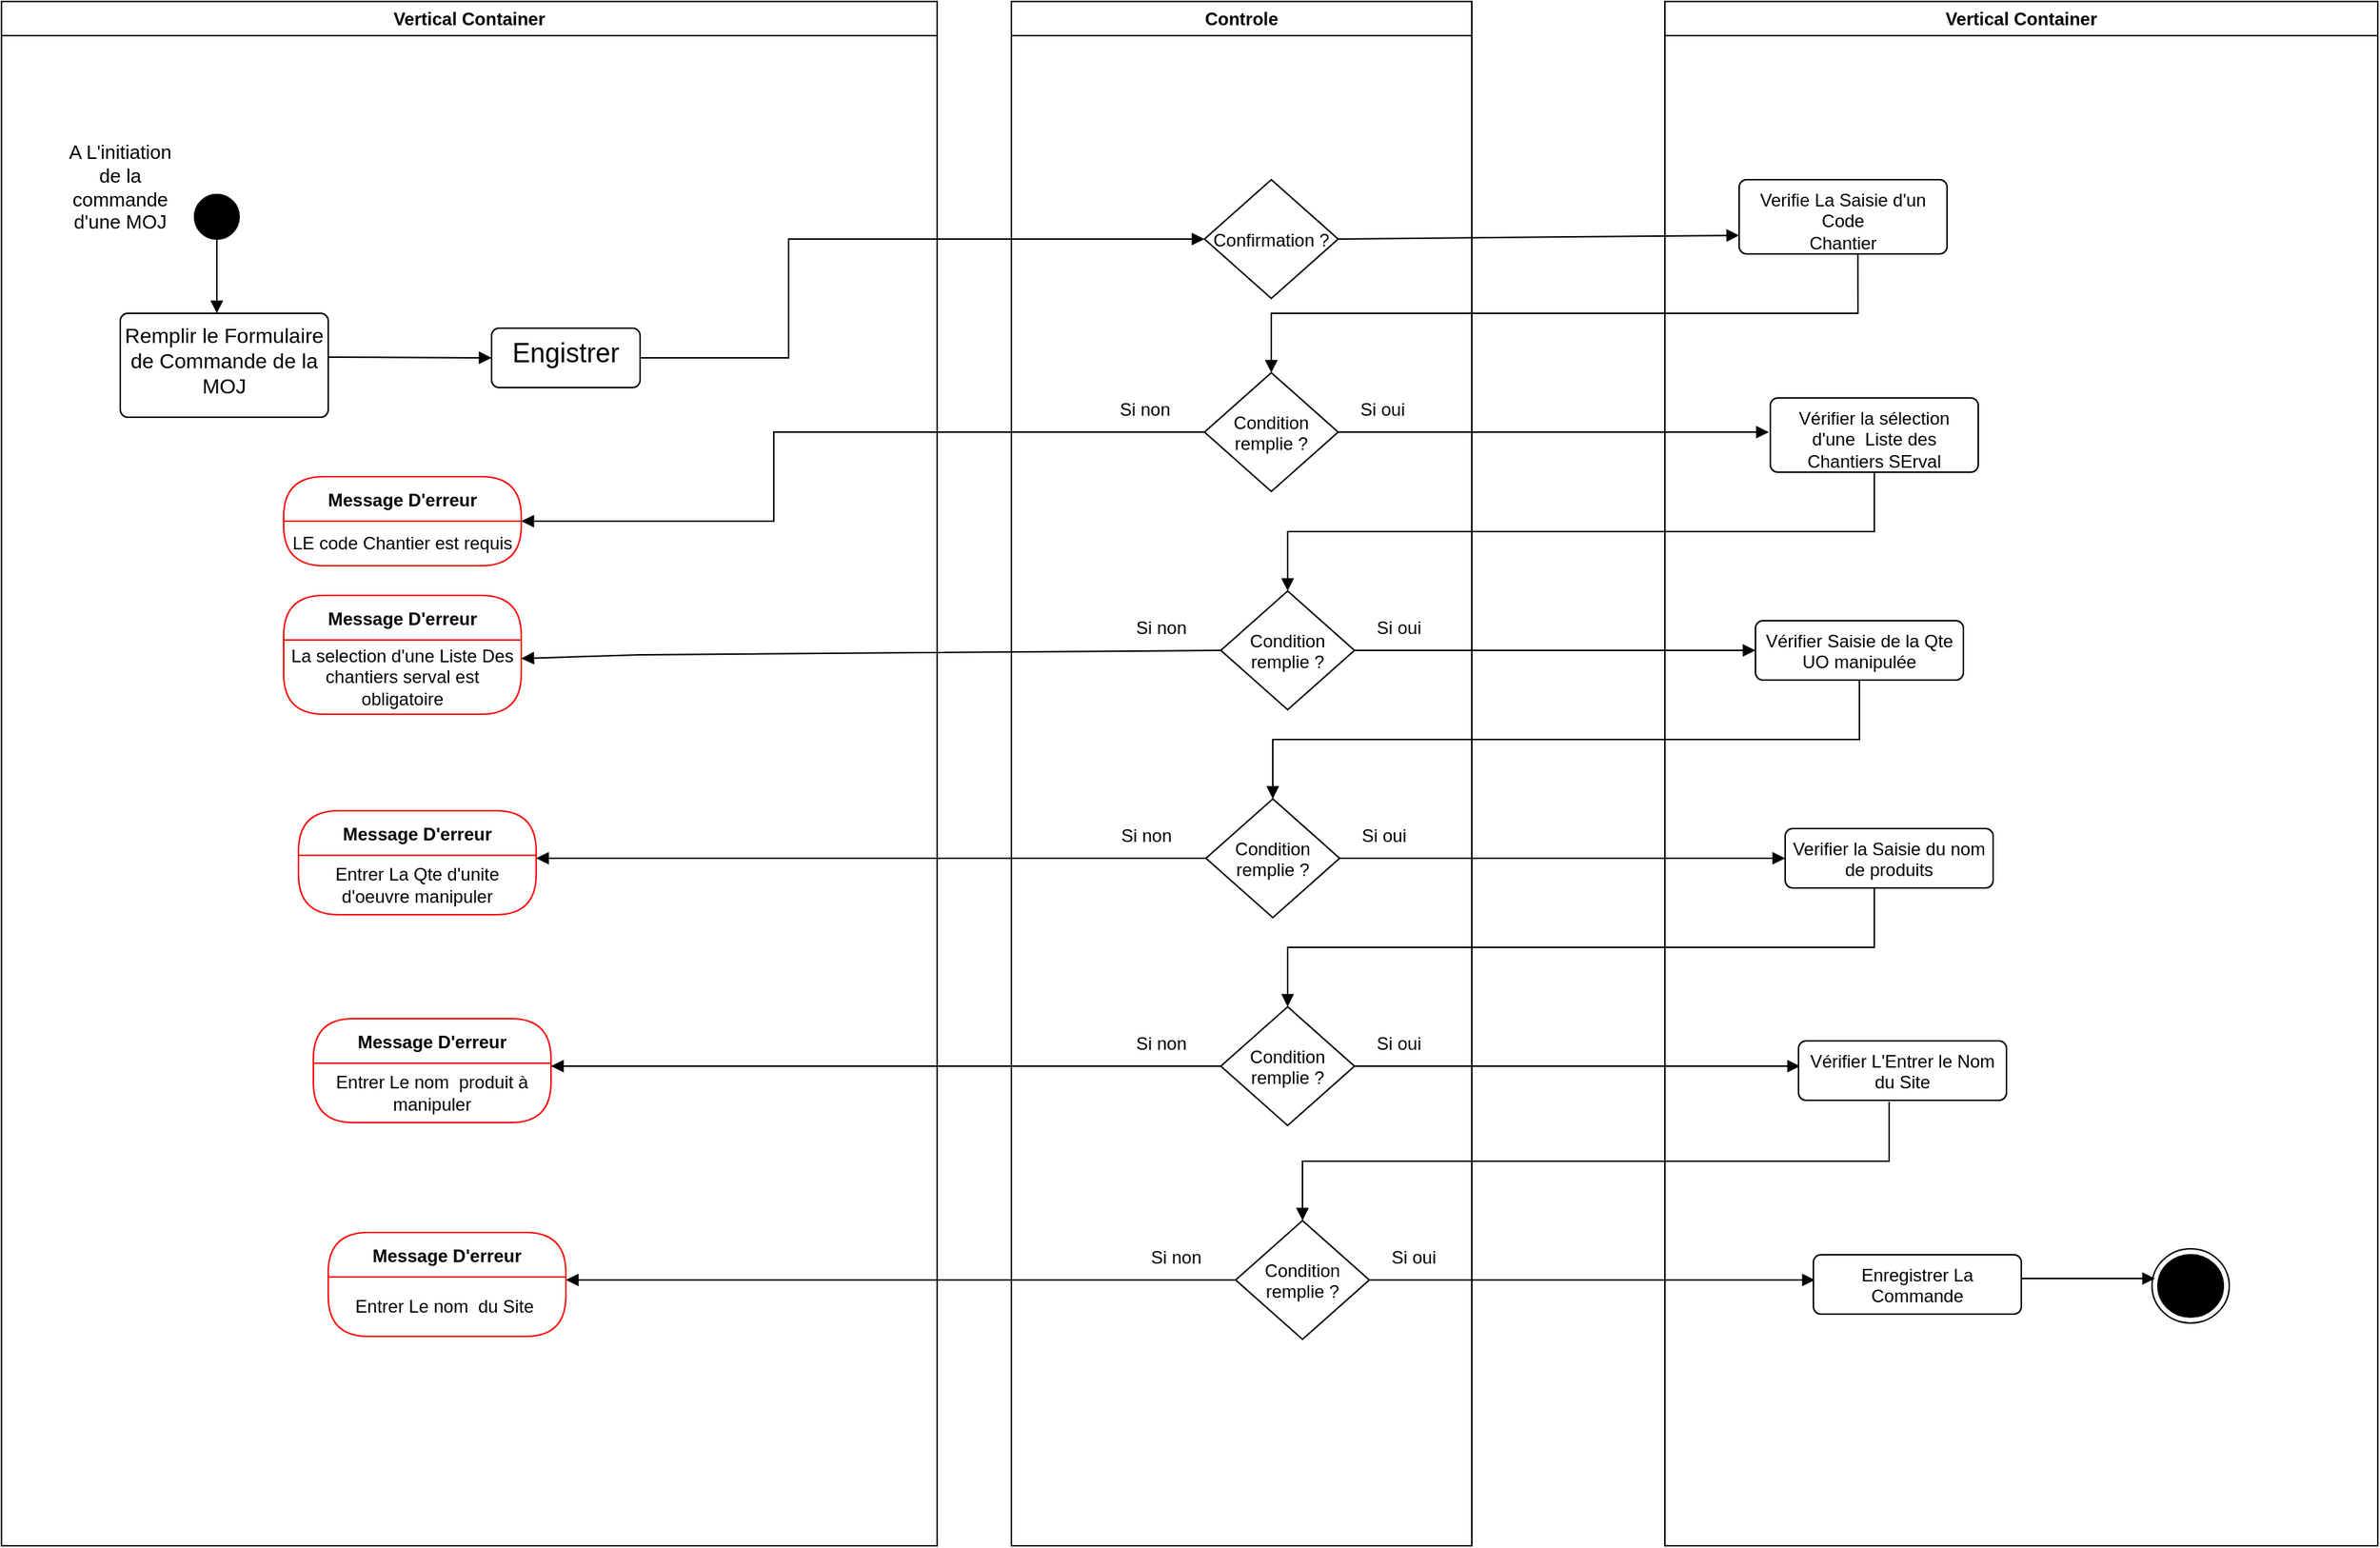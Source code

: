 <mxfile version="24.6.4" type="github">
  <diagram name="Page-1" id="NyA2IElr3FsPATvNQ_VV">
    <mxGraphModel dx="2533" dy="931" grid="1" gridSize="10" guides="1" tooltips="1" connect="1" arrows="1" fold="1" page="1" pageScale="1" pageWidth="827" pageHeight="1169" math="0" shadow="0">
      <root>
        <mxCell id="0" />
        <mxCell id="1" parent="0" />
        <mxCell id="3MOWyQ5IZcK24Nogad88-1" value="Vertical Container" style="swimlane;whiteSpace=wrap;html=1;" parent="1" vertex="1">
          <mxGeometry x="-800" y="40" width="630" height="1040" as="geometry">
            <mxRectangle x="-800" y="40" width="140" height="30" as="alternateBounds" />
          </mxGeometry>
        </mxCell>
        <mxCell id="3MOWyQ5IZcK24Nogad88-4" value="" style="ellipse;fillColor=strokeColor;html=1;" parent="3MOWyQ5IZcK24Nogad88-1" vertex="1">
          <mxGeometry x="130" y="130" width="30" height="30" as="geometry" />
        </mxCell>
        <mxCell id="3MOWyQ5IZcK24Nogad88-6" value="" style="html=1;verticalAlign=bottom;labelBackgroundColor=none;endArrow=block;endFill=1;rounded=0;exitX=0.5;exitY=1;exitDx=0;exitDy=0;" parent="3MOWyQ5IZcK24Nogad88-1" source="3MOWyQ5IZcK24Nogad88-4" edge="1">
          <mxGeometry width="160" relative="1" as="geometry">
            <mxPoint x="170" y="390" as="sourcePoint" />
            <mxPoint x="145" y="210" as="targetPoint" />
          </mxGeometry>
        </mxCell>
        <mxCell id="3MOWyQ5IZcK24Nogad88-7" value="&lt;span style=&quot;font-size: 13px;&quot;&gt;A L&#39;initiation de la commande d&#39;une MOJ&lt;/span&gt;" style="text;html=1;align=center;verticalAlign=middle;whiteSpace=wrap;rounded=0;" parent="3MOWyQ5IZcK24Nogad88-1" vertex="1">
          <mxGeometry x="40" y="80" width="80" height="90" as="geometry" />
        </mxCell>
        <mxCell id="3MOWyQ5IZcK24Nogad88-8" value="&lt;font style=&quot;font-size: 14px;&quot;&gt;Remplir le Formulaire de Commande de la MOJ&lt;/font&gt;" style="html=1;align=center;verticalAlign=top;rounded=1;absoluteArcSize=1;arcSize=10;dashed=0;whiteSpace=wrap;" parent="3MOWyQ5IZcK24Nogad88-1" vertex="1">
          <mxGeometry x="80" y="210" width="140" height="70" as="geometry" />
        </mxCell>
        <mxCell id="3MOWyQ5IZcK24Nogad88-64" value="Message D&#39;erreur" style="swimlane;fontStyle=1;align=center;verticalAlign=middle;childLayout=stackLayout;horizontal=1;startSize=30;horizontalStack=0;resizeParent=0;resizeLast=1;container=0;fontColor=#000000;collapsible=0;rounded=1;arcSize=30;strokeColor=#ff0000;fillColor=#ffffff;swimlaneFillColor=#ffffff;dropTarget=0;labelBorderColor=none;labelBackgroundColor=none;" parent="3MOWyQ5IZcK24Nogad88-1" vertex="1">
          <mxGeometry x="190" y="320" width="160" height="60" as="geometry" />
        </mxCell>
        <mxCell id="3MOWyQ5IZcK24Nogad88-65" value="LE code Chantier est requis" style="text;html=1;strokeColor=none;fillColor=none;align=center;verticalAlign=middle;spacingLeft=4;spacingRight=4;whiteSpace=wrap;overflow=hidden;rotatable=0;fontColor=#000000;" parent="3MOWyQ5IZcK24Nogad88-64" vertex="1">
          <mxGeometry y="30" width="160" height="30" as="geometry" />
        </mxCell>
        <mxCell id="3MOWyQ5IZcK24Nogad88-90" value="Message D&#39;erreur" style="swimlane;fontStyle=1;align=center;verticalAlign=middle;childLayout=stackLayout;horizontal=1;startSize=30;horizontalStack=0;resizeParent=0;resizeLast=1;container=0;fontColor=#000000;collapsible=0;rounded=1;arcSize=30;strokeColor=#ff0000;fillColor=#ffffff;swimlaneFillColor=#ffffff;dropTarget=0;labelBorderColor=none;labelBackgroundColor=none;" parent="3MOWyQ5IZcK24Nogad88-1" vertex="1">
          <mxGeometry x="200" y="545" width="160" height="70" as="geometry" />
        </mxCell>
        <mxCell id="3MOWyQ5IZcK24Nogad88-91" value="Entrer La Qte d&#39;unite d&#39;oeuvre manipuler" style="text;html=1;strokeColor=none;fillColor=none;align=center;verticalAlign=middle;spacingLeft=4;spacingRight=4;whiteSpace=wrap;overflow=hidden;rotatable=0;fontColor=#000000;" parent="3MOWyQ5IZcK24Nogad88-90" vertex="1">
          <mxGeometry y="30" width="160" height="40" as="geometry" />
        </mxCell>
        <mxCell id="3MOWyQ5IZcK24Nogad88-75" value="Message D&#39;erreur" style="swimlane;fontStyle=1;align=center;verticalAlign=middle;childLayout=stackLayout;horizontal=1;startSize=30;horizontalStack=0;resizeParent=0;resizeLast=1;container=0;fontColor=#000000;collapsible=0;rounded=1;arcSize=30;strokeColor=#ff0000;fillColor=#ffffff;swimlaneFillColor=#ffffff;dropTarget=0;labelBorderColor=none;labelBackgroundColor=none;" parent="3MOWyQ5IZcK24Nogad88-1" vertex="1">
          <mxGeometry x="190" y="400" width="160" height="80" as="geometry" />
        </mxCell>
        <mxCell id="3MOWyQ5IZcK24Nogad88-76" value="La selection d&#39;une Liste Des chantiers serval est obligatoire" style="text;html=1;strokeColor=none;fillColor=none;align=center;verticalAlign=middle;spacingLeft=4;spacingRight=4;whiteSpace=wrap;overflow=hidden;rotatable=0;fontColor=#000000;" parent="3MOWyQ5IZcK24Nogad88-75" vertex="1">
          <mxGeometry y="30" width="160" height="50" as="geometry" />
        </mxCell>
        <mxCell id="3MOWyQ5IZcK24Nogad88-127" value="&lt;font style=&quot;font-size: 18px;&quot;&gt;Engistrer&lt;/font&gt;" style="html=1;align=center;verticalAlign=top;rounded=1;absoluteArcSize=1;arcSize=10;dashed=0;whiteSpace=wrap;" parent="3MOWyQ5IZcK24Nogad88-1" vertex="1">
          <mxGeometry x="330" y="220" width="100" height="40" as="geometry" />
        </mxCell>
        <mxCell id="3MOWyQ5IZcK24Nogad88-128" value="" style="html=1;verticalAlign=bottom;labelBackgroundColor=none;endArrow=block;endFill=1;rounded=0;entryX=0;entryY=0.5;entryDx=0;entryDy=0;" parent="3MOWyQ5IZcK24Nogad88-1" target="3MOWyQ5IZcK24Nogad88-127" edge="1">
          <mxGeometry width="160" relative="1" as="geometry">
            <mxPoint x="220" y="239.44" as="sourcePoint" />
            <mxPoint x="300" y="239.44" as="targetPoint" />
          </mxGeometry>
        </mxCell>
        <mxCell id="3MOWyQ5IZcK24Nogad88-2" value="Controle" style="swimlane;whiteSpace=wrap;html=1;" parent="1" vertex="1">
          <mxGeometry x="-120" y="40" width="310" height="1040" as="geometry">
            <mxRectangle x="90" y="40" width="90" height="30" as="alternateBounds" />
          </mxGeometry>
        </mxCell>
        <mxCell id="3MOWyQ5IZcK24Nogad88-10" value="Confirmation ?" style="rhombus;" parent="3MOWyQ5IZcK24Nogad88-2" vertex="1">
          <mxGeometry x="130" y="120" width="90" height="80" as="geometry" />
        </mxCell>
        <mxCell id="3MOWyQ5IZcK24Nogad88-55" value="Condition&#xa;remplie ?" style="rhombus;" parent="3MOWyQ5IZcK24Nogad88-2" vertex="1">
          <mxGeometry x="130" y="250" width="90" height="80" as="geometry" />
        </mxCell>
        <mxCell id="3MOWyQ5IZcK24Nogad88-68" value="Si non" style="text;html=1;align=center;verticalAlign=middle;whiteSpace=wrap;rounded=0;" parent="3MOWyQ5IZcK24Nogad88-2" vertex="1">
          <mxGeometry x="60" y="260" width="60" height="30" as="geometry" />
        </mxCell>
        <mxCell id="3MOWyQ5IZcK24Nogad88-69" value="Si oui" style="text;html=1;align=center;verticalAlign=middle;whiteSpace=wrap;rounded=0;" parent="3MOWyQ5IZcK24Nogad88-2" vertex="1">
          <mxGeometry x="220" y="260" width="60" height="30" as="geometry" />
        </mxCell>
        <mxCell id="3MOWyQ5IZcK24Nogad88-3" value="Vertical Container" style="swimlane;whiteSpace=wrap;html=1;" parent="1" vertex="1">
          <mxGeometry x="320" y="40" width="480" height="1040" as="geometry" />
        </mxCell>
        <mxCell id="3MOWyQ5IZcK24Nogad88-11" value="Vérifier la sélection d&#39;une&amp;nbsp;&lt;span style=&quot;background-color: initial;&quot;&gt;&amp;nbsp;Liste des Chantiers SErval&lt;/span&gt;" style="html=1;align=center;verticalAlign=top;rounded=1;absoluteArcSize=1;arcSize=10;dashed=0;whiteSpace=wrap;" parent="3MOWyQ5IZcK24Nogad88-3" vertex="1">
          <mxGeometry x="71" y="267" width="140" height="50" as="geometry" />
        </mxCell>
        <mxCell id="3MOWyQ5IZcK24Nogad88-31" value="Vérifier Saisie de la Qte UO manipulée" style="html=1;align=center;verticalAlign=top;rounded=1;absoluteArcSize=1;arcSize=10;dashed=0;whiteSpace=wrap;" parent="3MOWyQ5IZcK24Nogad88-3" vertex="1">
          <mxGeometry x="61" y="417" width="140" height="40" as="geometry" />
        </mxCell>
        <mxCell id="3MOWyQ5IZcK24Nogad88-32" value="Verifier la Saisie du nom de produits" style="html=1;align=center;verticalAlign=top;rounded=1;absoluteArcSize=1;arcSize=10;dashed=0;whiteSpace=wrap;" parent="3MOWyQ5IZcK24Nogad88-3" vertex="1">
          <mxGeometry x="81" y="557" width="140" height="40" as="geometry" />
        </mxCell>
        <mxCell id="3MOWyQ5IZcK24Nogad88-33" value="Vérifier L&#39;Entrer le Nom du Site" style="html=1;align=center;verticalAlign=top;rounded=1;absoluteArcSize=1;arcSize=10;dashed=0;whiteSpace=wrap;" parent="3MOWyQ5IZcK24Nogad88-3" vertex="1">
          <mxGeometry x="90" y="700" width="140" height="40" as="geometry" />
        </mxCell>
        <mxCell id="3MOWyQ5IZcK24Nogad88-14" value="Verifie La Saisie d&#39;un Code&lt;div&gt;Chantier&lt;/div&gt;" style="html=1;align=center;verticalAlign=top;rounded=1;absoluteArcSize=1;arcSize=10;dashed=0;whiteSpace=wrap;" parent="3MOWyQ5IZcK24Nogad88-3" vertex="1">
          <mxGeometry x="50" y="120" width="140" height="50" as="geometry" />
        </mxCell>
        <mxCell id="3MOWyQ5IZcK24Nogad88-125" value="" style="ellipse;html=1;shape=endState;fillColor=strokeColor;" parent="3MOWyQ5IZcK24Nogad88-3" vertex="1">
          <mxGeometry x="328" y="840" width="52" height="50" as="geometry" />
        </mxCell>
        <mxCell id="3MOWyQ5IZcK24Nogad88-126" value="" style="html=1;verticalAlign=bottom;labelBackgroundColor=none;endArrow=block;endFill=1;rounded=0;" parent="3MOWyQ5IZcK24Nogad88-3" edge="1">
          <mxGeometry width="160" relative="1" as="geometry">
            <mxPoint x="240" y="860" as="sourcePoint" />
            <mxPoint x="330" y="860" as="targetPoint" />
          </mxGeometry>
        </mxCell>
        <mxCell id="3MOWyQ5IZcK24Nogad88-42" value="" style="html=1;verticalAlign=bottom;labelBackgroundColor=none;endArrow=block;endFill=1;rounded=0;entryX=0;entryY=0.75;entryDx=0;entryDy=0;" parent="1" target="3MOWyQ5IZcK24Nogad88-14" edge="1">
          <mxGeometry width="160" relative="1" as="geometry">
            <mxPoint x="100" y="200" as="sourcePoint" />
            <mxPoint x="260" y="200" as="targetPoint" />
          </mxGeometry>
        </mxCell>
        <mxCell id="3MOWyQ5IZcK24Nogad88-43" value="" style="html=1;verticalAlign=bottom;labelBackgroundColor=none;endArrow=block;endFill=1;rounded=0;entryX=0.5;entryY=0;entryDx=0;entryDy=0;exitX=0.571;exitY=1;exitDx=0;exitDy=0;exitPerimeter=0;" parent="1" source="3MOWyQ5IZcK24Nogad88-14" target="3MOWyQ5IZcK24Nogad88-55" edge="1">
          <mxGeometry width="160" relative="1" as="geometry">
            <mxPoint x="390" y="280.0" as="sourcePoint" />
            <mxPoint x="460" y="280.0" as="targetPoint" />
            <Array as="points">
              <mxPoint x="450" y="250" />
              <mxPoint x="55" y="250" />
            </Array>
          </mxGeometry>
        </mxCell>
        <mxCell id="3MOWyQ5IZcK24Nogad88-57" value="" style="html=1;verticalAlign=bottom;labelBackgroundColor=none;endArrow=block;endFill=1;rounded=0;exitX=1;exitY=0.5;exitDx=0;exitDy=0;exitPerimeter=0;" parent="1" source="3MOWyQ5IZcK24Nogad88-55" edge="1">
          <mxGeometry width="160" relative="1" as="geometry">
            <mxPoint x="100" y="322" as="sourcePoint" />
            <mxPoint x="390" y="330" as="targetPoint" />
            <Array as="points">
              <mxPoint x="350" y="330" />
            </Array>
          </mxGeometry>
        </mxCell>
        <mxCell id="3MOWyQ5IZcK24Nogad88-67" value="" style="html=1;verticalAlign=bottom;labelBackgroundColor=none;endArrow=block;endFill=1;rounded=0;exitX=0;exitY=0.5;exitDx=0;exitDy=0;entryX=1;entryY=0;entryDx=0;entryDy=0;" parent="1" source="3MOWyQ5IZcK24Nogad88-55" target="3MOWyQ5IZcK24Nogad88-65" edge="1">
          <mxGeometry width="160" relative="1" as="geometry">
            <mxPoint x="10" y="319" as="sourcePoint" />
            <mxPoint x="-530" y="360" as="targetPoint" />
            <Array as="points">
              <mxPoint x="-280" y="330" />
              <mxPoint x="-280" y="390" />
            </Array>
          </mxGeometry>
        </mxCell>
        <mxCell id="3MOWyQ5IZcK24Nogad88-70" value="Condition&#xa;remplie ?" style="rhombus;" parent="1" vertex="1">
          <mxGeometry x="21" y="437" width="90" height="80" as="geometry" />
        </mxCell>
        <mxCell id="3MOWyQ5IZcK24Nogad88-71" value="" style="html=1;verticalAlign=bottom;labelBackgroundColor=none;endArrow=block;endFill=1;rounded=0;entryX=0.5;entryY=0;entryDx=0;entryDy=0;exitX=0.571;exitY=1;exitDx=0;exitDy=0;exitPerimeter=0;" parent="1" target="3MOWyQ5IZcK24Nogad88-70" edge="1">
          <mxGeometry width="160" relative="1" as="geometry">
            <mxPoint x="461" y="357" as="sourcePoint" />
            <mxPoint x="471" y="427.0" as="targetPoint" />
            <Array as="points">
              <mxPoint x="461" y="397" />
              <mxPoint x="66" y="397" />
            </Array>
          </mxGeometry>
        </mxCell>
        <mxCell id="3MOWyQ5IZcK24Nogad88-77" value="Si non" style="text;html=1;align=center;verticalAlign=middle;whiteSpace=wrap;rounded=0;" parent="1" vertex="1">
          <mxGeometry x="-49" y="447" width="60" height="30" as="geometry" />
        </mxCell>
        <mxCell id="3MOWyQ5IZcK24Nogad88-78" value="Si oui" style="text;html=1;align=center;verticalAlign=middle;whiteSpace=wrap;rounded=0;" parent="1" vertex="1">
          <mxGeometry x="111" y="447" width="60" height="30" as="geometry" />
        </mxCell>
        <mxCell id="3MOWyQ5IZcK24Nogad88-79" value="" style="html=1;verticalAlign=bottom;labelBackgroundColor=none;endArrow=block;endFill=1;rounded=0;exitX=1;exitY=0.5;exitDx=0;exitDy=0;exitPerimeter=0;" parent="1" edge="1">
          <mxGeometry width="160" relative="1" as="geometry">
            <mxPoint x="111" y="477" as="sourcePoint" />
            <mxPoint x="381" y="477" as="targetPoint" />
            <Array as="points" />
          </mxGeometry>
        </mxCell>
        <mxCell id="3MOWyQ5IZcK24Nogad88-80" value="" style="html=1;verticalAlign=bottom;labelBackgroundColor=none;endArrow=block;endFill=1;rounded=0;exitX=0;exitY=0.5;exitDx=0;exitDy=0;entryX=1;entryY=0.25;entryDx=0;entryDy=0;" parent="1" target="3MOWyQ5IZcK24Nogad88-76" edge="1">
          <mxGeometry width="160" relative="1" as="geometry">
            <mxPoint x="21" y="477" as="sourcePoint" />
            <mxPoint x="-440" y="480" as="targetPoint" />
            <Array as="points">
              <mxPoint x="-370" y="480" />
            </Array>
          </mxGeometry>
        </mxCell>
        <mxCell id="3MOWyQ5IZcK24Nogad88-92" value="Condition&#xa;remplie ?" style="rhombus;" parent="1" vertex="1">
          <mxGeometry x="11" y="577" width="90" height="80" as="geometry" />
        </mxCell>
        <mxCell id="3MOWyQ5IZcK24Nogad88-93" value="Si non" style="text;html=1;align=center;verticalAlign=middle;whiteSpace=wrap;rounded=0;" parent="1" vertex="1">
          <mxGeometry x="-59" y="587" width="60" height="30" as="geometry" />
        </mxCell>
        <mxCell id="3MOWyQ5IZcK24Nogad88-94" value="Si oui" style="text;html=1;align=center;verticalAlign=middle;whiteSpace=wrap;rounded=0;" parent="1" vertex="1">
          <mxGeometry x="101" y="587" width="60" height="30" as="geometry" />
        </mxCell>
        <mxCell id="3MOWyQ5IZcK24Nogad88-95" value="" style="html=1;verticalAlign=bottom;labelBackgroundColor=none;endArrow=block;endFill=1;rounded=0;entryX=0.5;entryY=0;entryDx=0;entryDy=0;exitX=0.571;exitY=1;exitDx=0;exitDy=0;exitPerimeter=0;" parent="1" target="3MOWyQ5IZcK24Nogad88-92" edge="1">
          <mxGeometry width="160" relative="1" as="geometry">
            <mxPoint x="451" y="497" as="sourcePoint" />
            <mxPoint x="461" y="567" as="targetPoint" />
            <Array as="points">
              <mxPoint x="451" y="537" />
              <mxPoint x="56" y="537" />
            </Array>
          </mxGeometry>
        </mxCell>
        <mxCell id="3MOWyQ5IZcK24Nogad88-96" value="" style="html=1;verticalAlign=bottom;labelBackgroundColor=none;endArrow=block;endFill=1;rounded=0;exitX=1;exitY=0.5;exitDx=0;exitDy=0;exitPerimeter=0;" parent="1" source="3MOWyQ5IZcK24Nogad88-92" edge="1">
          <mxGeometry width="160" relative="1" as="geometry">
            <mxPoint x="101" y="609" as="sourcePoint" />
            <mxPoint x="401" y="617" as="targetPoint" />
            <Array as="points">
              <mxPoint x="321" y="617" />
            </Array>
          </mxGeometry>
        </mxCell>
        <mxCell id="3MOWyQ5IZcK24Nogad88-97" value="" style="html=1;verticalAlign=bottom;labelBackgroundColor=none;endArrow=block;endFill=1;rounded=0;exitX=0;exitY=0.5;exitDx=0;exitDy=0;" parent="1" source="3MOWyQ5IZcK24Nogad88-92" edge="1">
          <mxGeometry width="160" relative="1" as="geometry">
            <mxPoint x="11" y="606" as="sourcePoint" />
            <mxPoint x="-440" y="617" as="targetPoint" />
            <Array as="points" />
          </mxGeometry>
        </mxCell>
        <mxCell id="3MOWyQ5IZcK24Nogad88-100" value="Message D&#39;erreur" style="swimlane;fontStyle=1;align=center;verticalAlign=middle;childLayout=stackLayout;horizontal=1;startSize=30;horizontalStack=0;resizeParent=0;resizeLast=1;container=0;fontColor=#000000;collapsible=0;rounded=1;arcSize=30;strokeColor=#ff0000;fillColor=#ffffff;swimlaneFillColor=#ffffff;dropTarget=0;labelBorderColor=none;labelBackgroundColor=none;" parent="1" vertex="1">
          <mxGeometry x="-590" y="725" width="160" height="70" as="geometry" />
        </mxCell>
        <mxCell id="3MOWyQ5IZcK24Nogad88-101" value="Entrer Le nom&amp;nbsp; produit à manipuler" style="text;html=1;strokeColor=none;fillColor=none;align=center;verticalAlign=middle;spacingLeft=4;spacingRight=4;whiteSpace=wrap;overflow=hidden;rotatable=0;fontColor=#000000;" parent="3MOWyQ5IZcK24Nogad88-100" vertex="1">
          <mxGeometry y="30" width="160" height="40" as="geometry" />
        </mxCell>
        <mxCell id="3MOWyQ5IZcK24Nogad88-102" value="Condition&#xa;remplie ?" style="rhombus;" parent="1" vertex="1">
          <mxGeometry x="21" y="717" width="90" height="80" as="geometry" />
        </mxCell>
        <mxCell id="3MOWyQ5IZcK24Nogad88-103" value="Si non" style="text;html=1;align=center;verticalAlign=middle;whiteSpace=wrap;rounded=0;" parent="1" vertex="1">
          <mxGeometry x="-49" y="727" width="60" height="30" as="geometry" />
        </mxCell>
        <mxCell id="3MOWyQ5IZcK24Nogad88-104" value="Si oui" style="text;html=1;align=center;verticalAlign=middle;whiteSpace=wrap;rounded=0;" parent="1" vertex="1">
          <mxGeometry x="111" y="727" width="60" height="30" as="geometry" />
        </mxCell>
        <mxCell id="3MOWyQ5IZcK24Nogad88-105" value="" style="html=1;verticalAlign=bottom;labelBackgroundColor=none;endArrow=block;endFill=1;rounded=0;entryX=0.5;entryY=0;entryDx=0;entryDy=0;exitX=0.571;exitY=1;exitDx=0;exitDy=0;exitPerimeter=0;" parent="1" target="3MOWyQ5IZcK24Nogad88-102" edge="1">
          <mxGeometry width="160" relative="1" as="geometry">
            <mxPoint x="461" y="637" as="sourcePoint" />
            <mxPoint x="471" y="707" as="targetPoint" />
            <Array as="points">
              <mxPoint x="461" y="677" />
              <mxPoint x="66" y="677" />
            </Array>
          </mxGeometry>
        </mxCell>
        <mxCell id="3MOWyQ5IZcK24Nogad88-106" value="" style="html=1;verticalAlign=bottom;labelBackgroundColor=none;endArrow=block;endFill=1;rounded=0;exitX=1;exitY=0.5;exitDx=0;exitDy=0;exitPerimeter=0;" parent="1" source="3MOWyQ5IZcK24Nogad88-102" edge="1">
          <mxGeometry width="160" relative="1" as="geometry">
            <mxPoint x="111" y="749" as="sourcePoint" />
            <mxPoint x="411" y="757" as="targetPoint" />
            <Array as="points">
              <mxPoint x="331" y="757" />
            </Array>
          </mxGeometry>
        </mxCell>
        <mxCell id="3MOWyQ5IZcK24Nogad88-107" value="" style="html=1;verticalAlign=bottom;labelBackgroundColor=none;endArrow=block;endFill=1;rounded=0;exitX=0;exitY=0.5;exitDx=0;exitDy=0;" parent="1" source="3MOWyQ5IZcK24Nogad88-102" edge="1">
          <mxGeometry width="160" relative="1" as="geometry">
            <mxPoint x="21" y="746" as="sourcePoint" />
            <mxPoint x="-430" y="757" as="targetPoint" />
            <Array as="points" />
          </mxGeometry>
        </mxCell>
        <mxCell id="3MOWyQ5IZcK24Nogad88-116" value="Enregistrer La Commande" style="html=1;align=center;verticalAlign=top;rounded=1;absoluteArcSize=1;arcSize=10;dashed=0;whiteSpace=wrap;" parent="1" vertex="1">
          <mxGeometry x="420" y="884" width="140" height="40" as="geometry" />
        </mxCell>
        <mxCell id="3MOWyQ5IZcK24Nogad88-117" value="Message D&#39;erreur" style="swimlane;fontStyle=1;align=center;verticalAlign=middle;childLayout=stackLayout;horizontal=1;startSize=30;horizontalStack=0;resizeParent=0;resizeLast=1;container=0;fontColor=#000000;collapsible=0;rounded=1;arcSize=30;strokeColor=#ff0000;fillColor=#ffffff;swimlaneFillColor=#ffffff;dropTarget=0;labelBorderColor=none;labelBackgroundColor=none;" parent="1" vertex="1">
          <mxGeometry x="-580" y="869" width="160" height="70" as="geometry" />
        </mxCell>
        <mxCell id="3MOWyQ5IZcK24Nogad88-118" value="Entrer Le nom&amp;nbsp; du Site&amp;nbsp;" style="text;html=1;strokeColor=none;fillColor=none;align=center;verticalAlign=middle;spacingLeft=4;spacingRight=4;whiteSpace=wrap;overflow=hidden;rotatable=0;fontColor=#000000;" parent="3MOWyQ5IZcK24Nogad88-117" vertex="1">
          <mxGeometry y="30" width="160" height="40" as="geometry" />
        </mxCell>
        <mxCell id="3MOWyQ5IZcK24Nogad88-119" value="Condition&#xa;remplie ?" style="rhombus;" parent="1" vertex="1">
          <mxGeometry x="31" y="861" width="90" height="80" as="geometry" />
        </mxCell>
        <mxCell id="3MOWyQ5IZcK24Nogad88-120" value="Si non" style="text;html=1;align=center;verticalAlign=middle;whiteSpace=wrap;rounded=0;" parent="1" vertex="1">
          <mxGeometry x="-39" y="871" width="60" height="30" as="geometry" />
        </mxCell>
        <mxCell id="3MOWyQ5IZcK24Nogad88-121" value="Si oui" style="text;html=1;align=center;verticalAlign=middle;whiteSpace=wrap;rounded=0;" parent="1" vertex="1">
          <mxGeometry x="121" y="871" width="60" height="30" as="geometry" />
        </mxCell>
        <mxCell id="3MOWyQ5IZcK24Nogad88-122" value="" style="html=1;verticalAlign=bottom;labelBackgroundColor=none;endArrow=block;endFill=1;rounded=0;entryX=0.5;entryY=0;entryDx=0;entryDy=0;exitX=0.571;exitY=1;exitDx=0;exitDy=0;exitPerimeter=0;" parent="1" target="3MOWyQ5IZcK24Nogad88-119" edge="1">
          <mxGeometry width="160" relative="1" as="geometry">
            <mxPoint x="471" y="781" as="sourcePoint" />
            <mxPoint x="481" y="851" as="targetPoint" />
            <Array as="points">
              <mxPoint x="471" y="821" />
              <mxPoint x="76" y="821" />
            </Array>
          </mxGeometry>
        </mxCell>
        <mxCell id="3MOWyQ5IZcK24Nogad88-123" value="" style="html=1;verticalAlign=bottom;labelBackgroundColor=none;endArrow=block;endFill=1;rounded=0;exitX=1;exitY=0.5;exitDx=0;exitDy=0;exitPerimeter=0;" parent="1" source="3MOWyQ5IZcK24Nogad88-119" edge="1">
          <mxGeometry width="160" relative="1" as="geometry">
            <mxPoint x="121" y="893" as="sourcePoint" />
            <mxPoint x="421" y="901" as="targetPoint" />
            <Array as="points">
              <mxPoint x="341" y="901" />
            </Array>
          </mxGeometry>
        </mxCell>
        <mxCell id="3MOWyQ5IZcK24Nogad88-124" value="" style="html=1;verticalAlign=bottom;labelBackgroundColor=none;endArrow=block;endFill=1;rounded=0;exitX=0;exitY=0.5;exitDx=0;exitDy=0;" parent="1" source="3MOWyQ5IZcK24Nogad88-119" edge="1">
          <mxGeometry width="160" relative="1" as="geometry">
            <mxPoint x="31" y="890" as="sourcePoint" />
            <mxPoint x="-420" y="901" as="targetPoint" />
            <Array as="points" />
          </mxGeometry>
        </mxCell>
        <mxCell id="3MOWyQ5IZcK24Nogad88-13" value="" style="html=1;verticalAlign=bottom;labelBackgroundColor=none;endArrow=block;endFill=1;rounded=0;entryX=0;entryY=0.5;entryDx=0;entryDy=0;exitX=1;exitY=0.5;exitDx=0;exitDy=0;" parent="1" source="3MOWyQ5IZcK24Nogad88-127" target="3MOWyQ5IZcK24Nogad88-10" edge="1">
          <mxGeometry width="160" relative="1" as="geometry">
            <mxPoint x="-340" y="310" as="sourcePoint" />
            <mxPoint x="-410" y="310" as="targetPoint" />
            <Array as="points">
              <mxPoint x="-270" y="280" />
              <mxPoint x="-270" y="200" />
            </Array>
          </mxGeometry>
        </mxCell>
      </root>
    </mxGraphModel>
  </diagram>
</mxfile>

